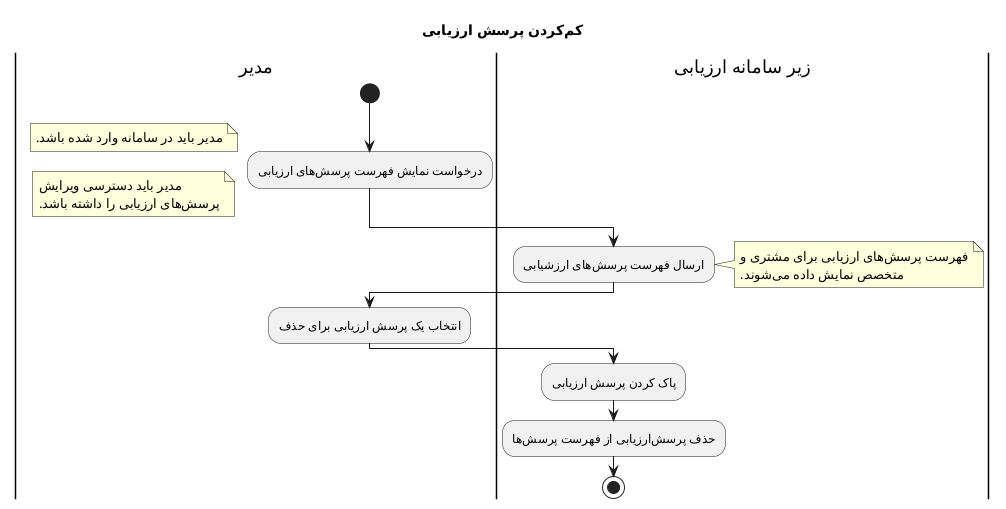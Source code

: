 @startuml ManagerRemoveQuestionReviews
Title کم‌کردن پرسش‌ ارزیابی‌
|مدیر|
start
:درخواست نمایش فهرست پرسش‌های ارزیابی;
note left: مدیر باید در سامانه وارد شده باشد.
note left : مدیر باید دسترسی ویرایش\nپرسش‌های ارزیابی را داشته باشد.
|زیر سامانه ارزیابی‌|
:ارسال فهرست پرسش‌های ارزشیابی;
note right: فهرست پرسش‌های ارزیابی‌ برای مشتری و\nمتخصص نمایش داده می‌شوند.
|مدیر|
:انتخاب یک پرسش ارزیابی برای حذف;
|زیر سامانه ارزیابی‌|
:پاک کردن پرسش ارزیابی;
:حذف پرسش‌ارزیابی از فهرست پرسش‌ها;
stop
@enduml